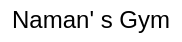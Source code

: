 <mxfile version="17.1.3" type="github">
  <diagram id="bwKlGM2Id55fuTUoaLbo" name="Page-1">
    <mxGraphModel dx="782" dy="738" grid="1" gridSize="10" guides="1" tooltips="1" connect="1" arrows="1" fold="1" page="1" pageScale="1" pageWidth="850" pageHeight="1100" math="0" shadow="0">
      <root>
        <mxCell id="0" />
        <mxCell id="1" parent="0" />
        <mxCell id="-0-OcjH7gWAharMbLBXH-1" value="Naman&#39; s Gym" style="text;html=1;align=center;verticalAlign=middle;resizable=0;points=[];autosize=1;strokeColor=none;fillColor=none;strokeWidth=3;" vertex="1" parent="1">
          <mxGeometry x="20" y="20" width="90" height="20" as="geometry" />
        </mxCell>
      </root>
    </mxGraphModel>
  </diagram>
</mxfile>
